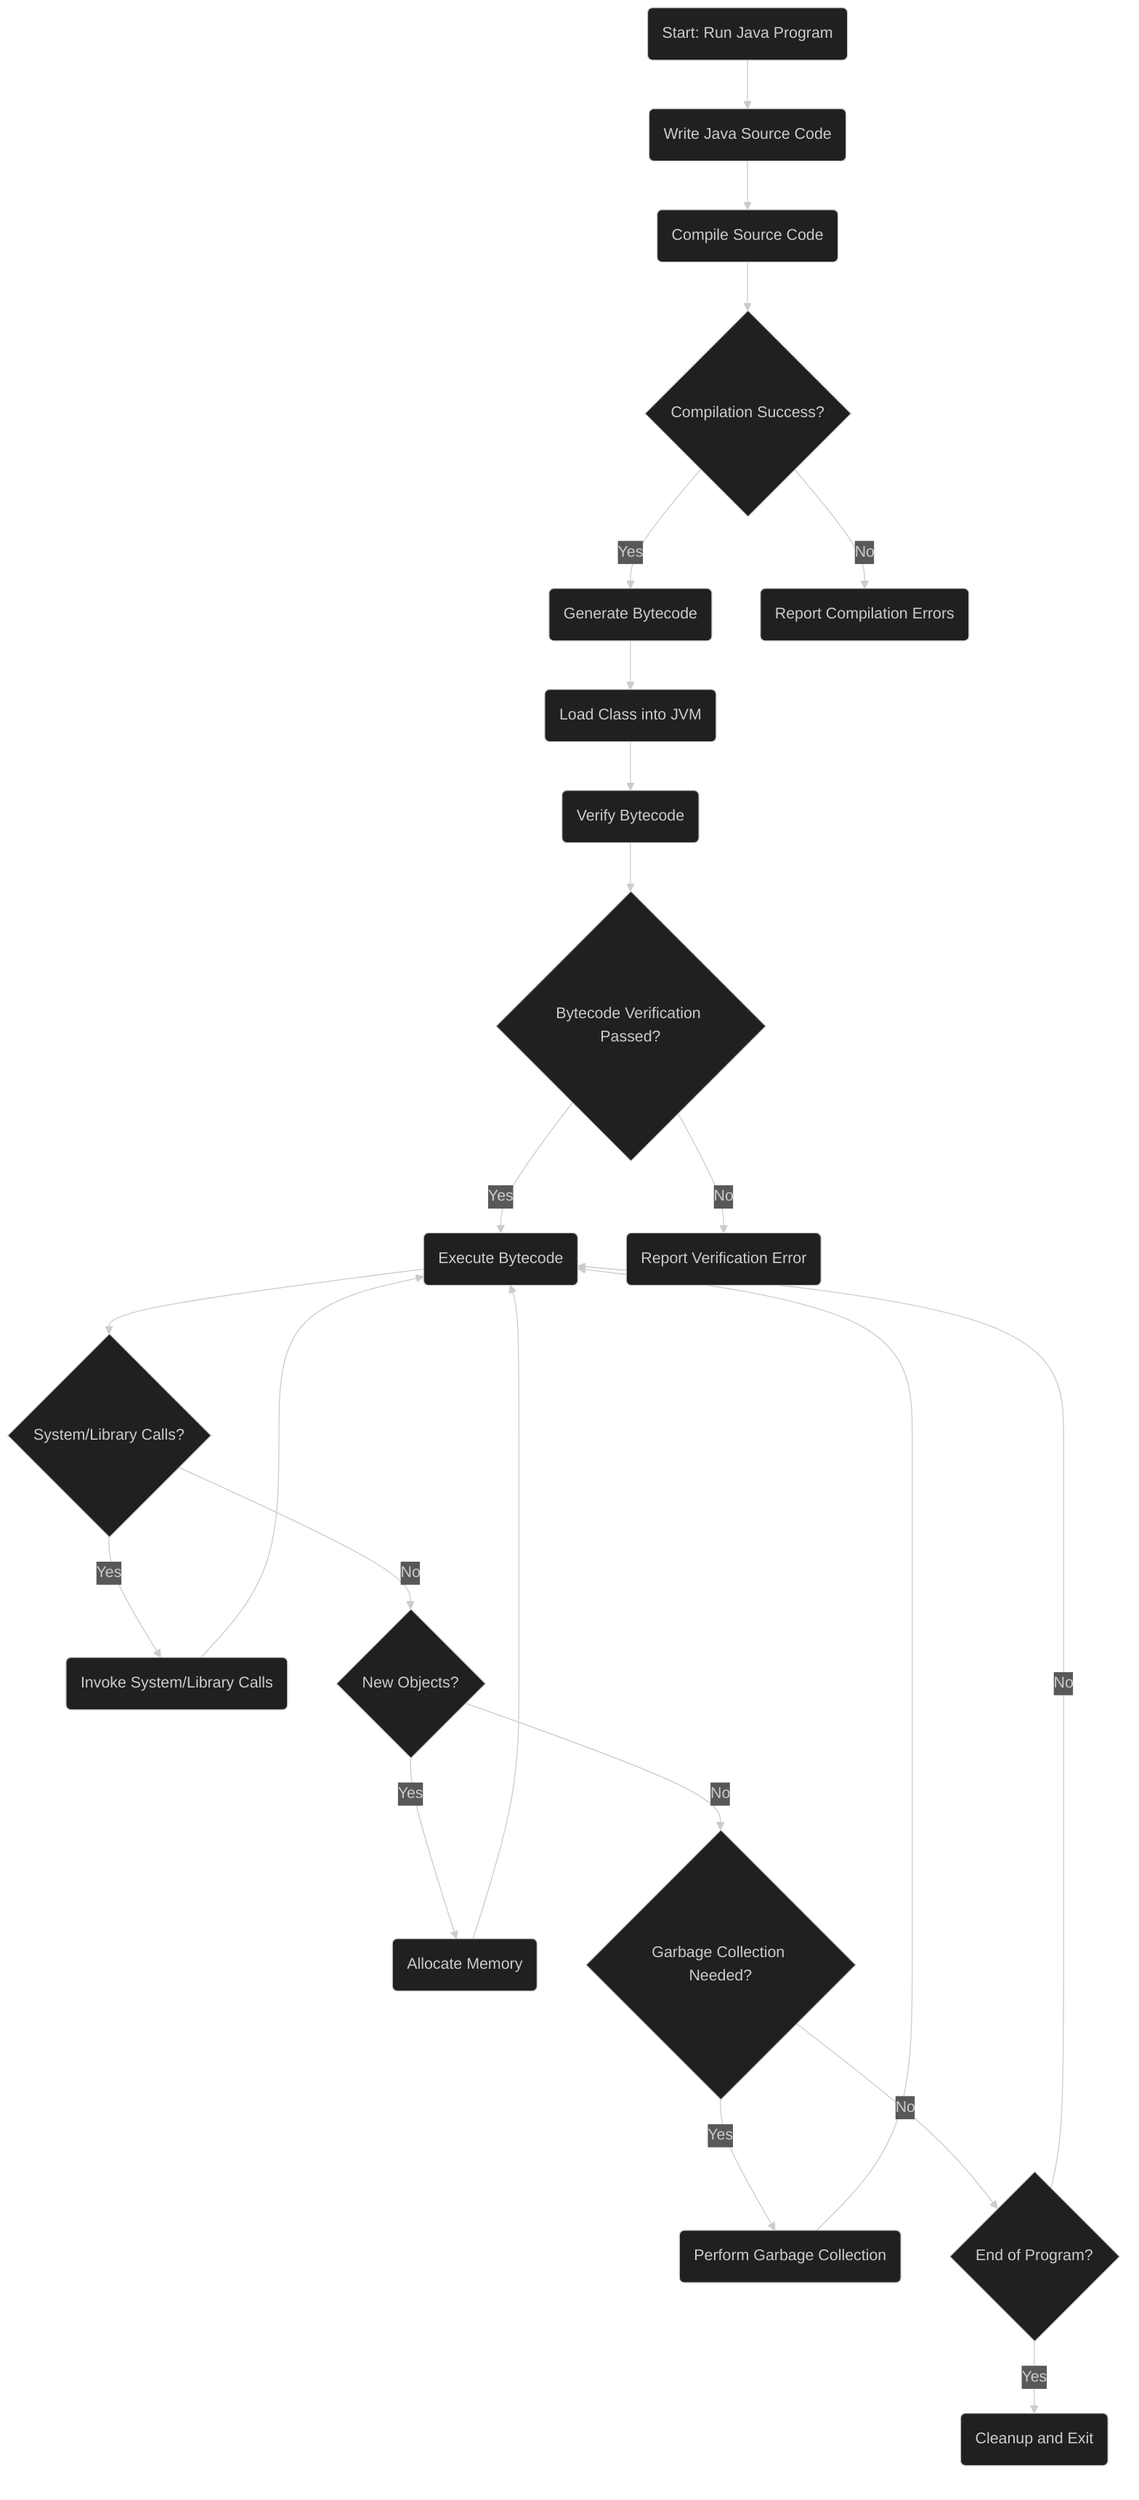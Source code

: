%%{init: {'theme':'dark', 'themeVariables': { 
    'primaryColor': '#E95420', 
    'primaryBorderColor': '#C4441C', 
    'primaryTextColor': '#fff',
    'secondaryColor': '#F58220', 
    'secondaryBorderColor': '#C25D06',
    'lineColor': '#CCCCCC', 
    'textColor': '#CCCCCC',
    'background': '#282a36'
}}}%%

graph TD;
    A(Start: Run Java Program) --> B(Write Java Source Code)
    B --> C(Compile Source Code)
    C --> D{Compilation Success?}
    D -- Yes --> E(Generate Bytecode)
    D -- No --> F(Report Compilation Errors)
    E --> G(Load Class into JVM)
    G --> H(Verify Bytecode)
    H --> I{Bytecode Verification Passed?}
    I -- Yes --> J(Execute Bytecode)
    I -- No --> K(Report Verification Error)
    J --> L{System/Library Calls?}
    L -- Yes --> M(Invoke System/Library Calls)
    L -- No --> N{New Objects?}
    N -- Yes --> O(Allocate Memory)
    N -- No --> P{Garbage Collection Needed?}
    P -- Yes --> Q(Perform Garbage Collection)
    P -- No --> R{End of Program?}
    R -- Yes --> S(Cleanup and Exit)
    R -- No --> J
    M --> J
    O --> J
    Q --> J

    %% No custom styling for better compatibility